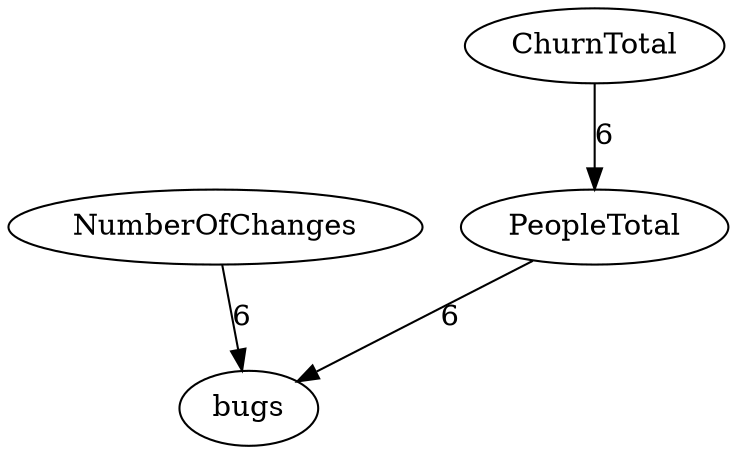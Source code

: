 digraph {
PeopleTotal -> bugs[label="6",weight="6"];
NumberOfChanges -> bugs[label="6",weight="6"];
ChurnTotal -> PeopleTotal[label="6",weight="6"];
}